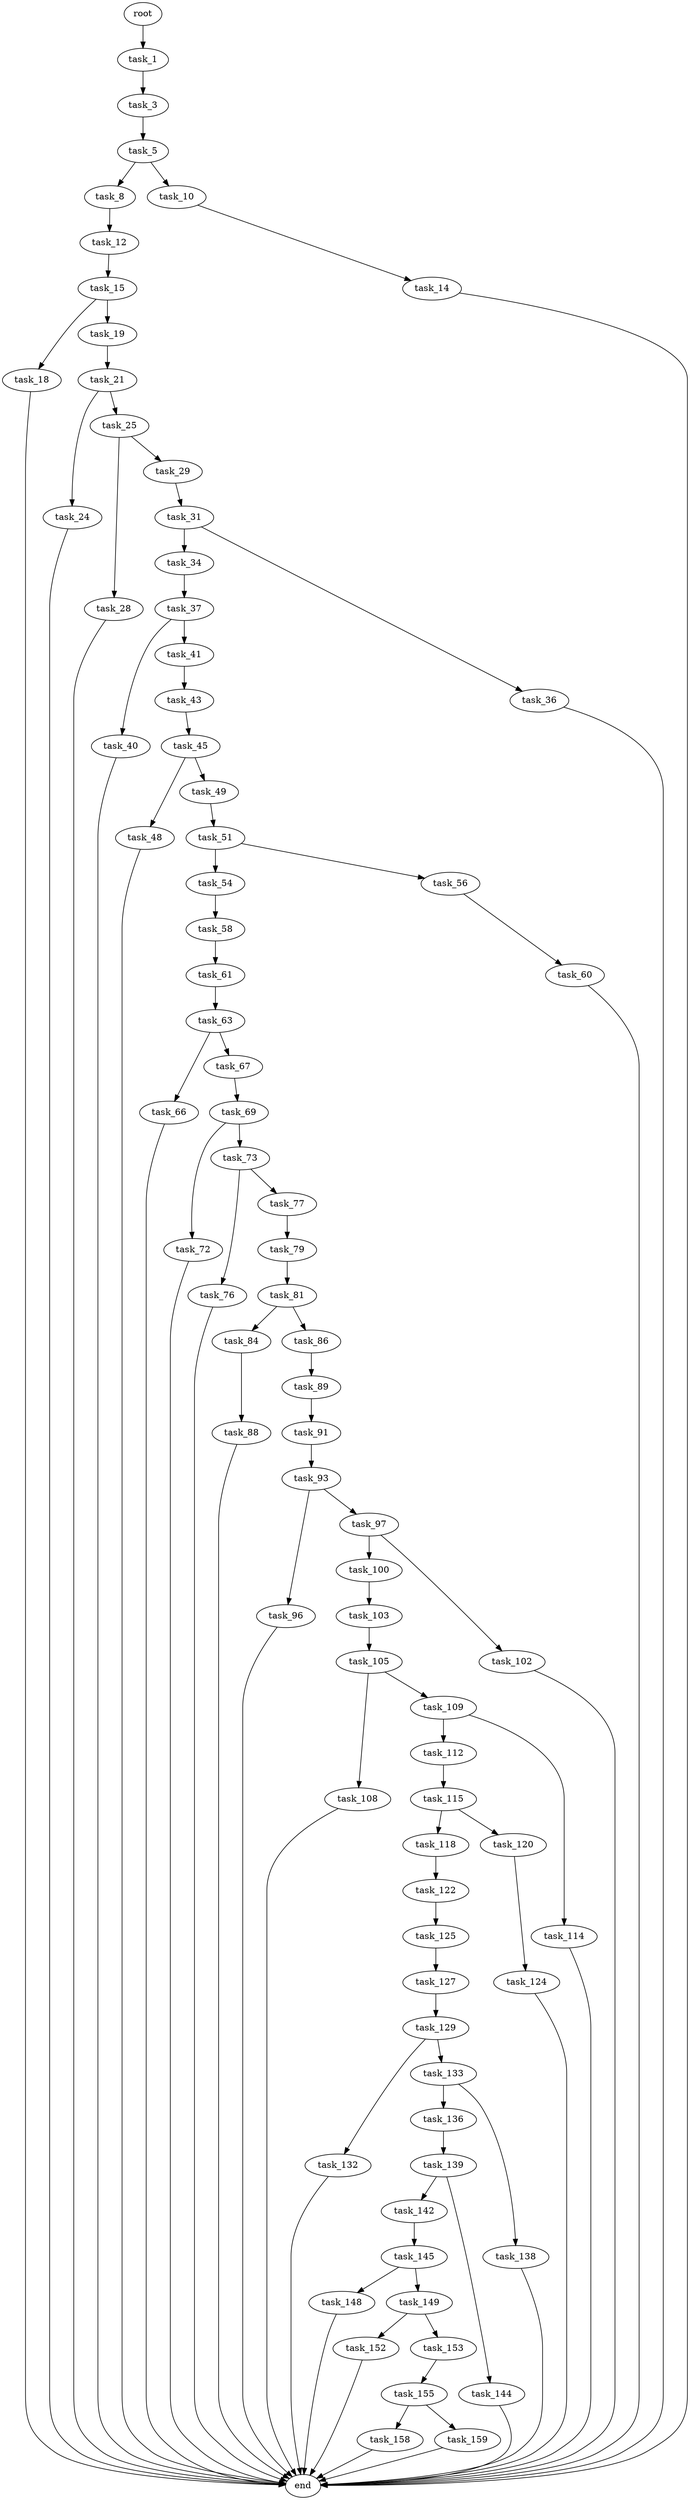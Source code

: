 digraph G {
  root [size="0.000000"];
  task_1 [size="93351054636.000000"];
  task_3 [size="468238087237.000000"];
  task_5 [size="8589934592.000000"];
  task_8 [size="782757789696.000000"];
  task_10 [size="412027961621.000000"];
  task_12 [size="13927307949.000000"];
  task_14 [size="68719476736.000000"];
  task_15 [size="231928233984.000000"];
  end [size="0.000000"];
  task_18 [size="231928233984.000000"];
  task_19 [size="134217728000.000000"];
  task_21 [size="515704999.000000"];
  task_24 [size="238351097354.000000"];
  task_25 [size="4441809082.000000"];
  task_28 [size="28991029248.000000"];
  task_29 [size="368293445632.000000"];
  task_31 [size="242867329791.000000"];
  task_34 [size="421468441570.000000"];
  task_36 [size="168538023555.000000"];
  task_37 [size="8589934592.000000"];
  task_40 [size="368293445632.000000"];
  task_41 [size="8589934592.000000"];
  task_43 [size="17733229481.000000"];
  task_45 [size="782757789696.000000"];
  task_48 [size="7369592080.000000"];
  task_49 [size="134217728000.000000"];
  task_51 [size="368923378092.000000"];
  task_54 [size="19284972280.000000"];
  task_56 [size="782757789696.000000"];
  task_58 [size="8589934592.000000"];
  task_60 [size="6170787051.000000"];
  task_61 [size="362817403542.000000"];
  task_63 [size="134217728000.000000"];
  task_66 [size="23911506681.000000"];
  task_67 [size="28991029248.000000"];
  task_69 [size="368293445632.000000"];
  task_72 [size="8082782320.000000"];
  task_73 [size="1046365159464.000000"];
  task_76 [size="782757789696.000000"];
  task_77 [size="798323674.000000"];
  task_79 [size="14175944042.000000"];
  task_81 [size="157652294040.000000"];
  task_84 [size="231928233984.000000"];
  task_86 [size="28991029248.000000"];
  task_88 [size="1073741824000.000000"];
  task_89 [size="1073741824000.000000"];
  task_91 [size="7656788739.000000"];
  task_93 [size="24218933976.000000"];
  task_96 [size="1035941397648.000000"];
  task_97 [size="4300214899.000000"];
  task_100 [size="780836944628.000000"];
  task_102 [size="368293445632.000000"];
  task_103 [size="4459107154.000000"];
  task_105 [size="782757789696.000000"];
  task_108 [size="31150474114.000000"];
  task_109 [size="8024497734.000000"];
  task_112 [size="1104720107353.000000"];
  task_114 [size="38425792503.000000"];
  task_115 [size="16438368305.000000"];
  task_118 [size="782757789696.000000"];
  task_120 [size="346794754436.000000"];
  task_122 [size="438927246902.000000"];
  task_124 [size="134217728000.000000"];
  task_125 [size="157371910776.000000"];
  task_127 [size="52738555559.000000"];
  task_129 [size="549755813888.000000"];
  task_132 [size="8861869500.000000"];
  task_133 [size="1073741824000.000000"];
  task_136 [size="231928233984.000000"];
  task_138 [size="747171257300.000000"];
  task_139 [size="549755813888.000000"];
  task_142 [size="21488596081.000000"];
  task_144 [size="134217728000.000000"];
  task_145 [size="1302318438441.000000"];
  task_148 [size="188324137620.000000"];
  task_149 [size="28017151586.000000"];
  task_152 [size="1848442706.000000"];
  task_153 [size="28991029248.000000"];
  task_155 [size="18808000767.000000"];
  task_158 [size="452539221654.000000"];
  task_159 [size="231928233984.000000"];

  root -> task_1 [size="1.000000"];
  task_1 -> task_3 [size="411041792.000000"];
  task_3 -> task_5 [size="838860800.000000"];
  task_5 -> task_8 [size="33554432.000000"];
  task_5 -> task_10 [size="33554432.000000"];
  task_8 -> task_12 [size="679477248.000000"];
  task_10 -> task_14 [size="411041792.000000"];
  task_12 -> task_15 [size="411041792.000000"];
  task_14 -> end [size="1.000000"];
  task_15 -> task_18 [size="301989888.000000"];
  task_15 -> task_19 [size="301989888.000000"];
  task_18 -> end [size="1.000000"];
  task_19 -> task_21 [size="209715200.000000"];
  task_21 -> task_24 [size="33554432.000000"];
  task_21 -> task_25 [size="33554432.000000"];
  task_24 -> end [size="1.000000"];
  task_25 -> task_28 [size="75497472.000000"];
  task_25 -> task_29 [size="75497472.000000"];
  task_28 -> end [size="1.000000"];
  task_29 -> task_31 [size="411041792.000000"];
  task_31 -> task_34 [size="301989888.000000"];
  task_31 -> task_36 [size="301989888.000000"];
  task_34 -> task_37 [size="679477248.000000"];
  task_36 -> end [size="1.000000"];
  task_37 -> task_40 [size="33554432.000000"];
  task_37 -> task_41 [size="33554432.000000"];
  task_40 -> end [size="1.000000"];
  task_41 -> task_43 [size="33554432.000000"];
  task_43 -> task_45 [size="33554432.000000"];
  task_45 -> task_48 [size="679477248.000000"];
  task_45 -> task_49 [size="679477248.000000"];
  task_48 -> end [size="1.000000"];
  task_49 -> task_51 [size="209715200.000000"];
  task_51 -> task_54 [size="679477248.000000"];
  task_51 -> task_56 [size="679477248.000000"];
  task_54 -> task_58 [size="679477248.000000"];
  task_56 -> task_60 [size="679477248.000000"];
  task_58 -> task_61 [size="33554432.000000"];
  task_60 -> end [size="1.000000"];
  task_61 -> task_63 [size="838860800.000000"];
  task_63 -> task_66 [size="209715200.000000"];
  task_63 -> task_67 [size="209715200.000000"];
  task_66 -> end [size="1.000000"];
  task_67 -> task_69 [size="75497472.000000"];
  task_69 -> task_72 [size="411041792.000000"];
  task_69 -> task_73 [size="411041792.000000"];
  task_72 -> end [size="1.000000"];
  task_73 -> task_76 [size="679477248.000000"];
  task_73 -> task_77 [size="679477248.000000"];
  task_76 -> end [size="1.000000"];
  task_77 -> task_79 [size="75497472.000000"];
  task_79 -> task_81 [size="301989888.000000"];
  task_81 -> task_84 [size="134217728.000000"];
  task_81 -> task_86 [size="134217728.000000"];
  task_84 -> task_88 [size="301989888.000000"];
  task_86 -> task_89 [size="75497472.000000"];
  task_88 -> end [size="1.000000"];
  task_89 -> task_91 [size="838860800.000000"];
  task_91 -> task_93 [size="209715200.000000"];
  task_93 -> task_96 [size="33554432.000000"];
  task_93 -> task_97 [size="33554432.000000"];
  task_96 -> end [size="1.000000"];
  task_97 -> task_100 [size="134217728.000000"];
  task_97 -> task_102 [size="134217728.000000"];
  task_100 -> task_103 [size="536870912.000000"];
  task_102 -> end [size="1.000000"];
  task_103 -> task_105 [size="75497472.000000"];
  task_105 -> task_108 [size="679477248.000000"];
  task_105 -> task_109 [size="679477248.000000"];
  task_108 -> end [size="1.000000"];
  task_109 -> task_112 [size="134217728.000000"];
  task_109 -> task_114 [size="134217728.000000"];
  task_112 -> task_115 [size="838860800.000000"];
  task_114 -> end [size="1.000000"];
  task_115 -> task_118 [size="301989888.000000"];
  task_115 -> task_120 [size="301989888.000000"];
  task_118 -> task_122 [size="679477248.000000"];
  task_120 -> task_124 [size="838860800.000000"];
  task_122 -> task_125 [size="301989888.000000"];
  task_124 -> end [size="1.000000"];
  task_125 -> task_127 [size="411041792.000000"];
  task_127 -> task_129 [size="209715200.000000"];
  task_129 -> task_132 [size="536870912.000000"];
  task_129 -> task_133 [size="536870912.000000"];
  task_132 -> end [size="1.000000"];
  task_133 -> task_136 [size="838860800.000000"];
  task_133 -> task_138 [size="838860800.000000"];
  task_136 -> task_139 [size="301989888.000000"];
  task_138 -> end [size="1.000000"];
  task_139 -> task_142 [size="536870912.000000"];
  task_139 -> task_144 [size="536870912.000000"];
  task_142 -> task_145 [size="411041792.000000"];
  task_144 -> end [size="1.000000"];
  task_145 -> task_148 [size="838860800.000000"];
  task_145 -> task_149 [size="838860800.000000"];
  task_148 -> end [size="1.000000"];
  task_149 -> task_152 [size="536870912.000000"];
  task_149 -> task_153 [size="536870912.000000"];
  task_152 -> end [size="1.000000"];
  task_153 -> task_155 [size="75497472.000000"];
  task_155 -> task_158 [size="411041792.000000"];
  task_155 -> task_159 [size="411041792.000000"];
  task_158 -> end [size="1.000000"];
  task_159 -> end [size="1.000000"];
}
